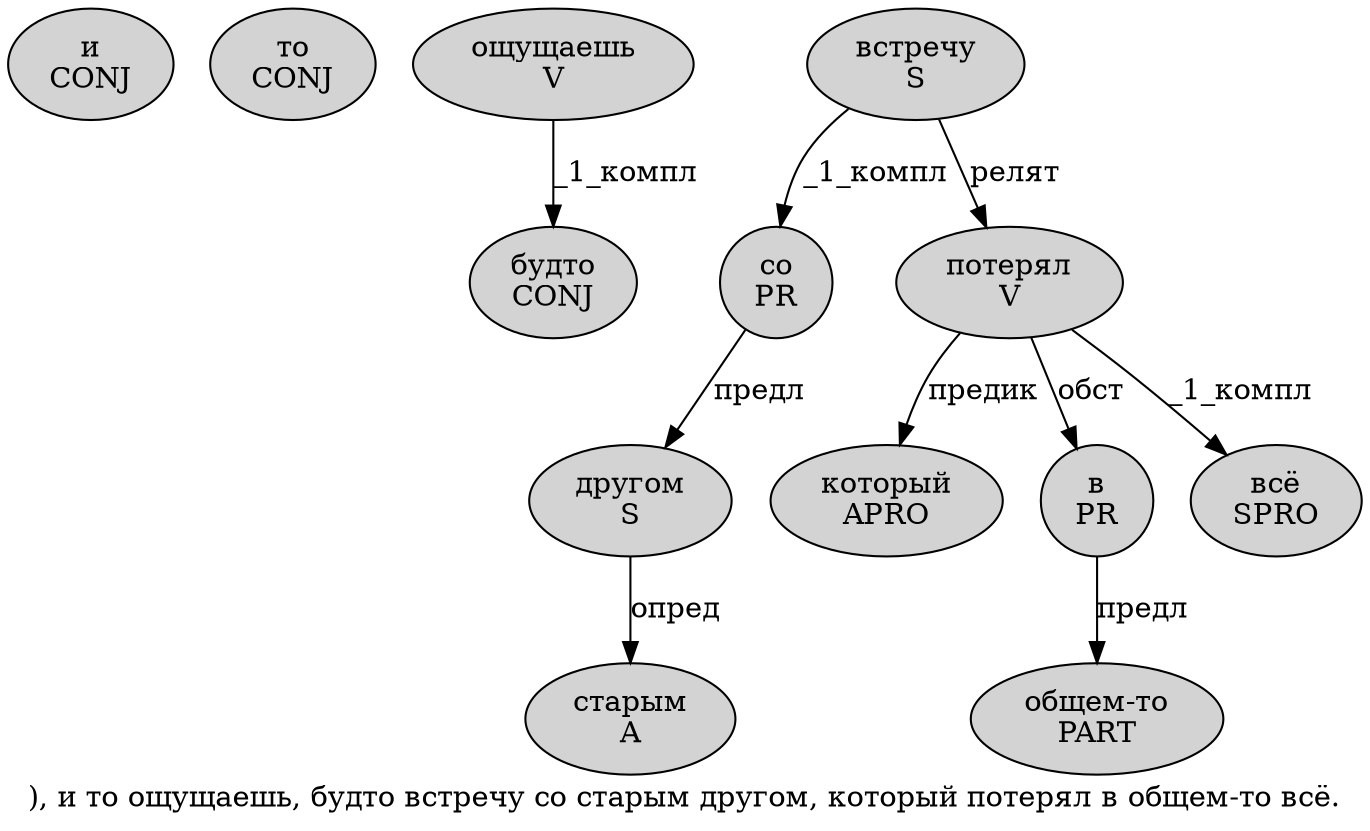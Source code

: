 digraph SENTENCE_2768 {
	graph [label="), и то ощущаешь, будто встречу со старым другом, который потерял в общем-то всё."]
	node [style=filled]
		2 [label="и
CONJ" color="" fillcolor=lightgray penwidth=1 shape=ellipse]
		3 [label="то
CONJ" color="" fillcolor=lightgray penwidth=1 shape=ellipse]
		4 [label="ощущаешь
V" color="" fillcolor=lightgray penwidth=1 shape=ellipse]
		6 [label="будто
CONJ" color="" fillcolor=lightgray penwidth=1 shape=ellipse]
		7 [label="встречу
S" color="" fillcolor=lightgray penwidth=1 shape=ellipse]
		8 [label="со
PR" color="" fillcolor=lightgray penwidth=1 shape=ellipse]
		9 [label="старым
A" color="" fillcolor=lightgray penwidth=1 shape=ellipse]
		10 [label="другом
S" color="" fillcolor=lightgray penwidth=1 shape=ellipse]
		12 [label="который
APRO" color="" fillcolor=lightgray penwidth=1 shape=ellipse]
		13 [label="потерял
V" color="" fillcolor=lightgray penwidth=1 shape=ellipse]
		14 [label="в
PR" color="" fillcolor=lightgray penwidth=1 shape=ellipse]
		15 [label="общем-то
PART" color="" fillcolor=lightgray penwidth=1 shape=ellipse]
		16 [label="всё
SPRO" color="" fillcolor=lightgray penwidth=1 shape=ellipse]
			8 -> 10 [label="предл"]
			14 -> 15 [label="предл"]
			13 -> 12 [label="предик"]
			13 -> 14 [label="обст"]
			13 -> 16 [label="_1_компл"]
			7 -> 8 [label="_1_компл"]
			7 -> 13 [label="релят"]
			4 -> 6 [label="_1_компл"]
			10 -> 9 [label="опред"]
}
